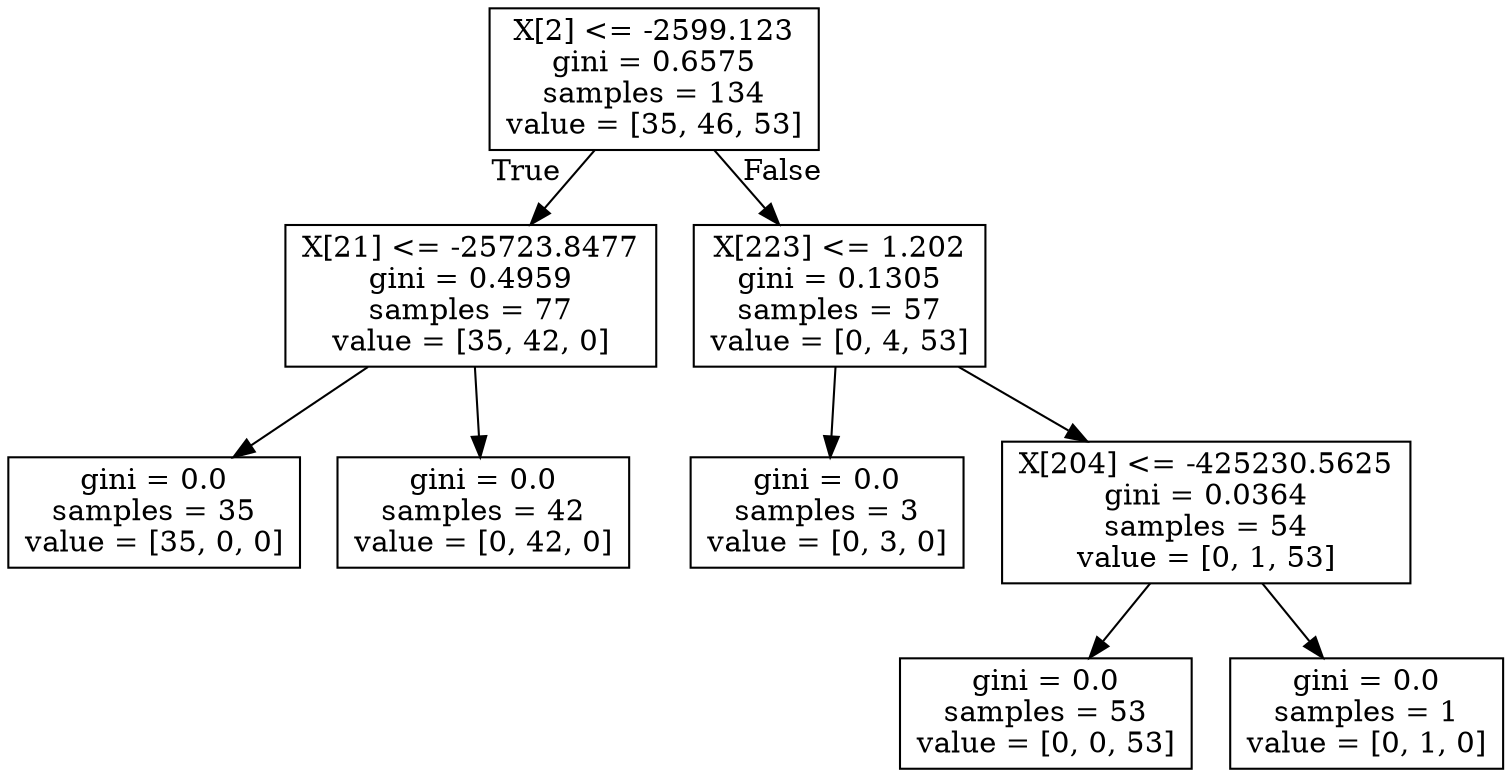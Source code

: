 digraph Tree {
node [shape=box] ;
0 [label="X[2] <= -2599.123\ngini = 0.6575\nsamples = 134\nvalue = [35, 46, 53]"] ;
1 [label="X[21] <= -25723.8477\ngini = 0.4959\nsamples = 77\nvalue = [35, 42, 0]"] ;
0 -> 1 [labeldistance=2.5, labelangle=45, headlabel="True"] ;
2 [label="gini = 0.0\nsamples = 35\nvalue = [35, 0, 0]"] ;
1 -> 2 ;
3 [label="gini = 0.0\nsamples = 42\nvalue = [0, 42, 0]"] ;
1 -> 3 ;
4 [label="X[223] <= 1.202\ngini = 0.1305\nsamples = 57\nvalue = [0, 4, 53]"] ;
0 -> 4 [labeldistance=2.5, labelangle=-45, headlabel="False"] ;
5 [label="gini = 0.0\nsamples = 3\nvalue = [0, 3, 0]"] ;
4 -> 5 ;
6 [label="X[204] <= -425230.5625\ngini = 0.0364\nsamples = 54\nvalue = [0, 1, 53]"] ;
4 -> 6 ;
7 [label="gini = 0.0\nsamples = 53\nvalue = [0, 0, 53]"] ;
6 -> 7 ;
8 [label="gini = 0.0\nsamples = 1\nvalue = [0, 1, 0]"] ;
6 -> 8 ;
}